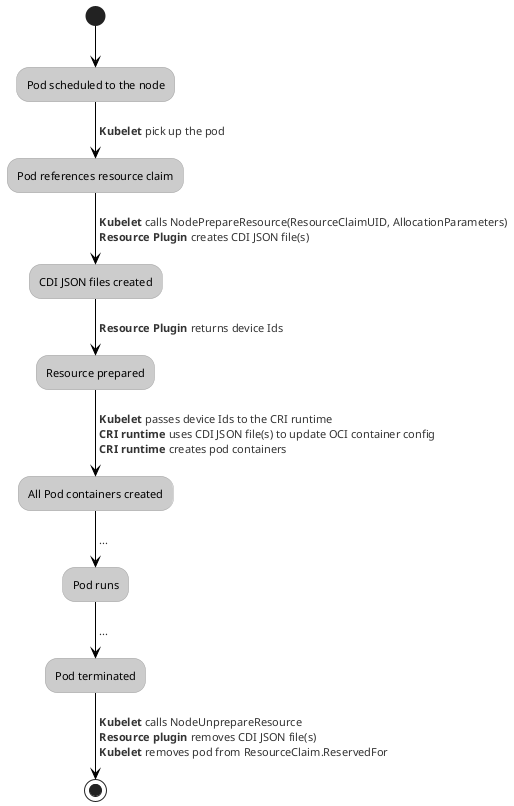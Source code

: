 @startuml
!theme reddress-lightblue

(*) --> "Pod scheduled to the node"
-->[ **Kubelet** pick up the pod ] "Pod references resource claim"
-->[ **Kubelet** calls NodePrepareResource(ResourceClaimUID, AllocationParameters)\l **Resource Plugin** creates CDI JSON file(s) ] "CDI JSON files created"
-->[ **Resource Plugin** returns device Ids ] "Resource prepared"
-->[ **Kubelet** passes device Ids to the CRI runtime\l **CRI runtime** uses CDI JSON file(s) to update OCI container config\l **CRI runtime** creates pod containers ] "All Pod containers created"
-->[ ... ] "Pod runs"
-->[ ... ] "Pod terminated"
-->[ **Kubelet** calls NodeUnprepareResource\l **Resource plugin** removes CDI JSON file(s)\l **Kubelet** removes pod from ResourceClaim.ReservedFor ] (*)
@enduml
